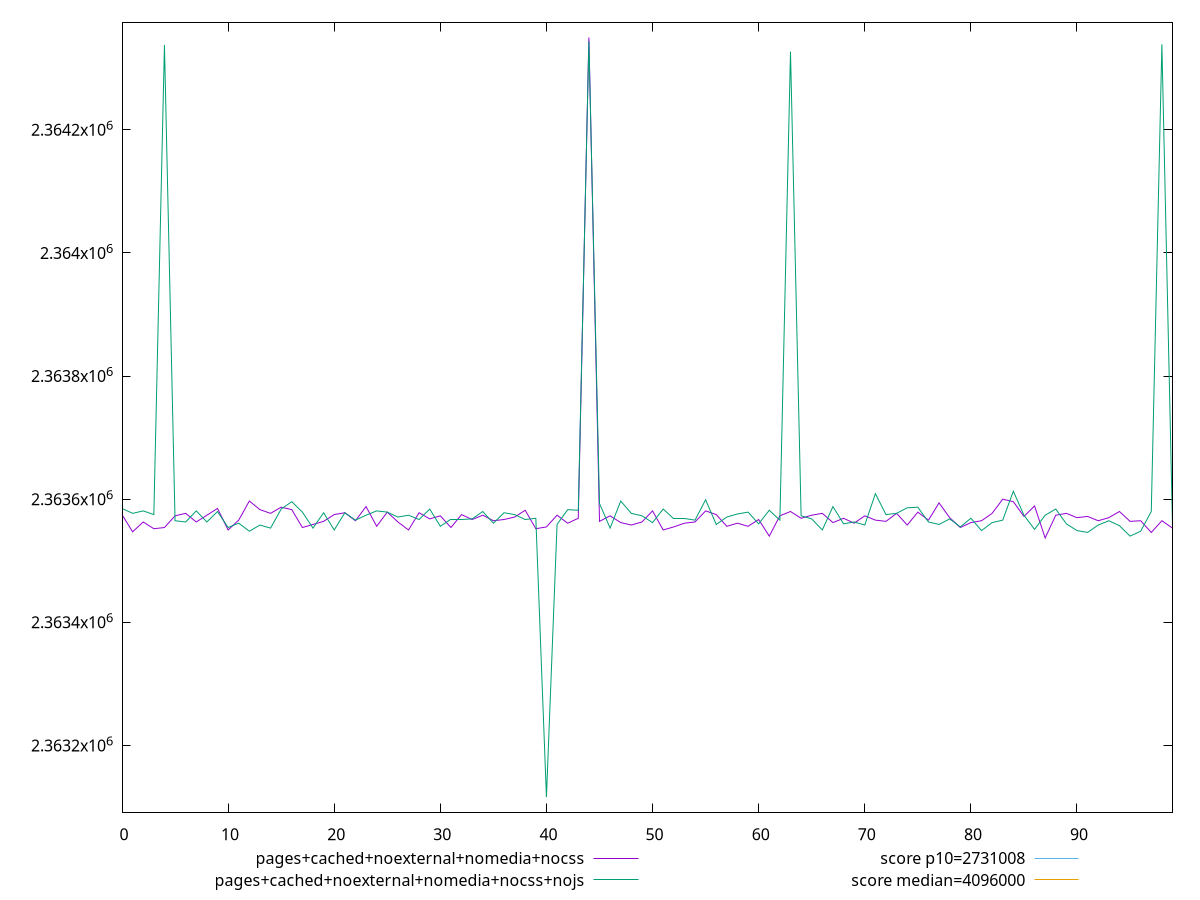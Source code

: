 reset

$pagesCachedNoexternalNomediaNocss <<EOF
0 2363575
1 2363547
2 2363563
3 2363552
4 2363554
5 2363573
6 2363577
7 2363563
8 2363574
9 2363585
10 2363550
11 2363566
12 2363597
13 2363583
14 2363577
15 2363587
16 2363583
17 2363554
18 2363559
19 2363564
20 2363575
21 2363578
22 2363565
23 2363588
24 2363556
25 2363579
26 2363563
27 2363550
28 2363578
29 2363568
30 2363573
31 2363554
32 2363575
33 2363567
34 2363574
35 2363565
36 2363567
37 2363571
38 2363582
39 2363552
40 2363555
41 2363574
42 2363561
43 2363569
44 2364350
45 2363564
46 2363573
47 2363562
48 2363558
49 2363563
50 2363581
51 2363550
52 2363555
53 2363561
54 2363563
55 2363581
56 2363575
57 2363556
58 2363561
59 2363556
60 2363567
61 2363540
62 2363573
63 2363580
64 2363569
65 2363574
66 2363577
67 2363562
68 2363569
69 2363561
70 2363573
71 2363566
72 2363564
73 2363577
74 2363558
75 2363579
76 2363566
77 2363594
78 2363570
79 2363554
80 2363562
81 2363565
82 2363577
83 2363600
84 2363596
85 2363572
86 2363589
87 2363537
88 2363574
89 2363577
90 2363570
91 2363572
92 2363565
93 2363570
94 2363580
95 2363564
96 2363565
97 2363546
98 2363565
99 2363553
EOF

$pagesCachedNoexternalNomediaNocssNojs <<EOF
0 2363585
1 2363577
2 2363581
3 2363575
4 2364338
5 2363565
6 2363563
7 2363581
8 2363563
9 2363580
10 2363554
11 2363561
12 2363548
13 2363558
14 2363553
15 2363584
16 2363596
17 2363579
18 2363553
19 2363578
20 2363550
21 2363578
22 2363566
23 2363574
24 2363581
25 2363579
26 2363571
27 2363574
28 2363567
29 2363584
30 2363556
31 2363567
32 2363567
33 2363568
34 2363580
35 2363561
36 2363578
37 2363575
38 2363567
39 2363569
40 2363116
41 2363559
42 2363583
43 2363582
44 2364344
45 2363593
46 2363553
47 2363597
48 2363577
49 2363573
50 2363562
51 2363584
52 2363568
53 2363568
54 2363566
55 2363599
56 2363559
57 2363571
58 2363576
59 2363579
60 2363560
61 2363582
62 2363566
63 2364327
64 2363573
65 2363568
66 2363550
67 2363588
68 2363560
69 2363563
70 2363558
71 2363609
72 2363575
73 2363577
74 2363586
75 2363587
76 2363563
77 2363559
78 2363568
79 2363555
80 2363569
81 2363549
82 2363562
83 2363566
84 2363613
85 2363574
86 2363551
87 2363574
88 2363584
89 2363560
90 2363549
91 2363546
92 2363558
93 2363565
94 2363557
95 2363540
96 2363548
97 2363580
98 2364339
99 2363556
EOF

set key outside below
set xrange [0:99]
set yrange [2363091.32:2364374.68]
set trange [2363091.32:2364374.68]
set terminal svg size 640, 520 enhanced background rgb 'white'
set output "reprap/total-byte-weight/comparison/line/4_vs_5.svg"

plot $pagesCachedNoexternalNomediaNocss title "pages+cached+noexternal+nomedia+nocss" with line, \
     $pagesCachedNoexternalNomediaNocssNojs title "pages+cached+noexternal+nomedia+nocss+nojs" with line, \
     2731008 title "score p10=2731008", \
     4096000 title "score median=4096000"

reset
